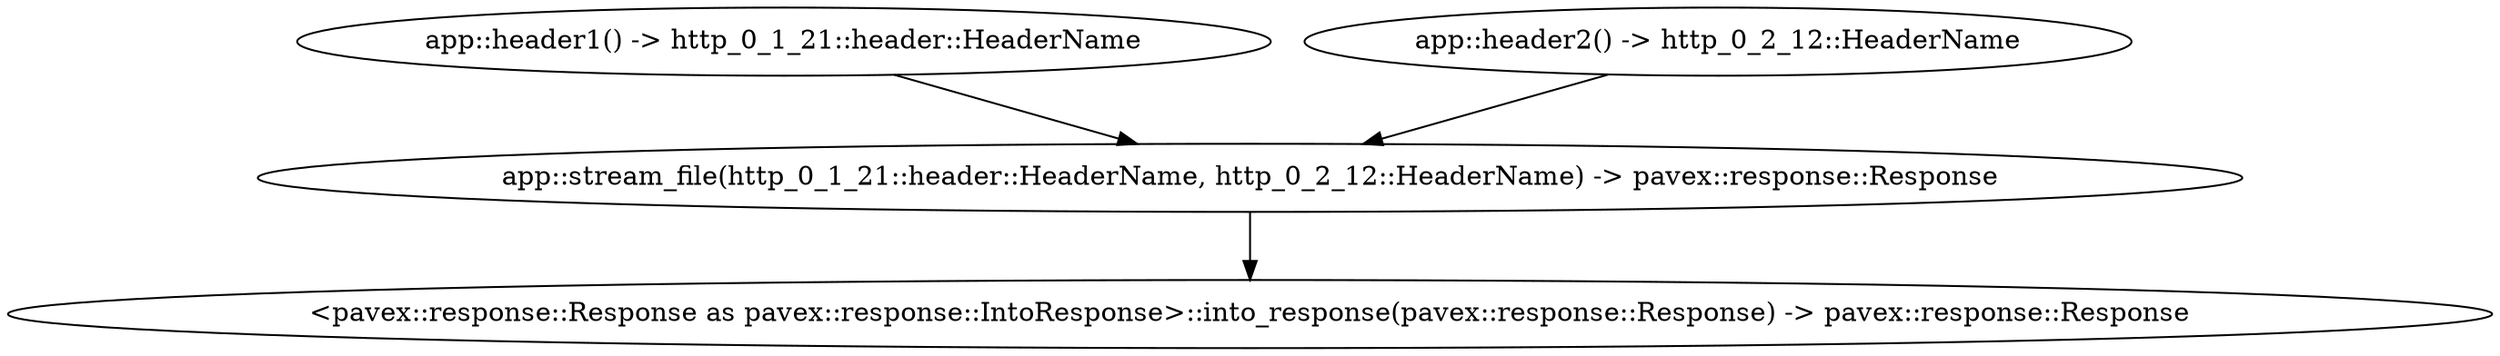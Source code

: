 digraph "GET /home - 0" {
    0 [ label = "app::stream_file(http_0_1_21::header::HeaderName, http_0_2_12::HeaderName) -> pavex::response::Response"]
    1 [ label = "app::header1() -> http_0_1_21::header::HeaderName"]
    2 [ label = "app::header2() -> http_0_2_12::HeaderName"]
    3 [ label = "<pavex::response::Response as pavex::response::IntoResponse>::into_response(pavex::response::Response) -> pavex::response::Response"]
    2 -> 0 [ ]
    1 -> 0 [ ]
    0 -> 3 [ ]
}

digraph "* /home - 0" {
    0 [ label = "pavex::router::default_fallback(&pavex::router::AllowedMethods) -> pavex::response::Response"]
    2 [ label = "<pavex::response::Response as pavex::response::IntoResponse>::into_response(pavex::response::Response) -> pavex::response::Response"]
    3 [ label = "&pavex::router::AllowedMethods"]
    0 -> 2 [ ]
    3 -> 0 [ ]
}

digraph app_state {
    0 [ label = "crate::ApplicationState() -> crate::ApplicationState"]
}